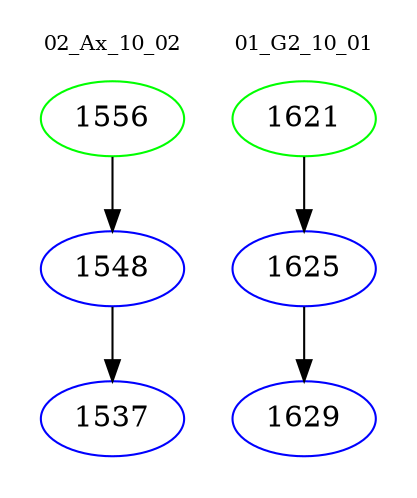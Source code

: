 digraph{
subgraph cluster_0 {
color = white
label = "02_Ax_10_02";
fontsize=10;
T0_1556 [label="1556", color="green"]
T0_1556 -> T0_1548 [color="black"]
T0_1548 [label="1548", color="blue"]
T0_1548 -> T0_1537 [color="black"]
T0_1537 [label="1537", color="blue"]
}
subgraph cluster_1 {
color = white
label = "01_G2_10_01";
fontsize=10;
T1_1621 [label="1621", color="green"]
T1_1621 -> T1_1625 [color="black"]
T1_1625 [label="1625", color="blue"]
T1_1625 -> T1_1629 [color="black"]
T1_1629 [label="1629", color="blue"]
}
}
